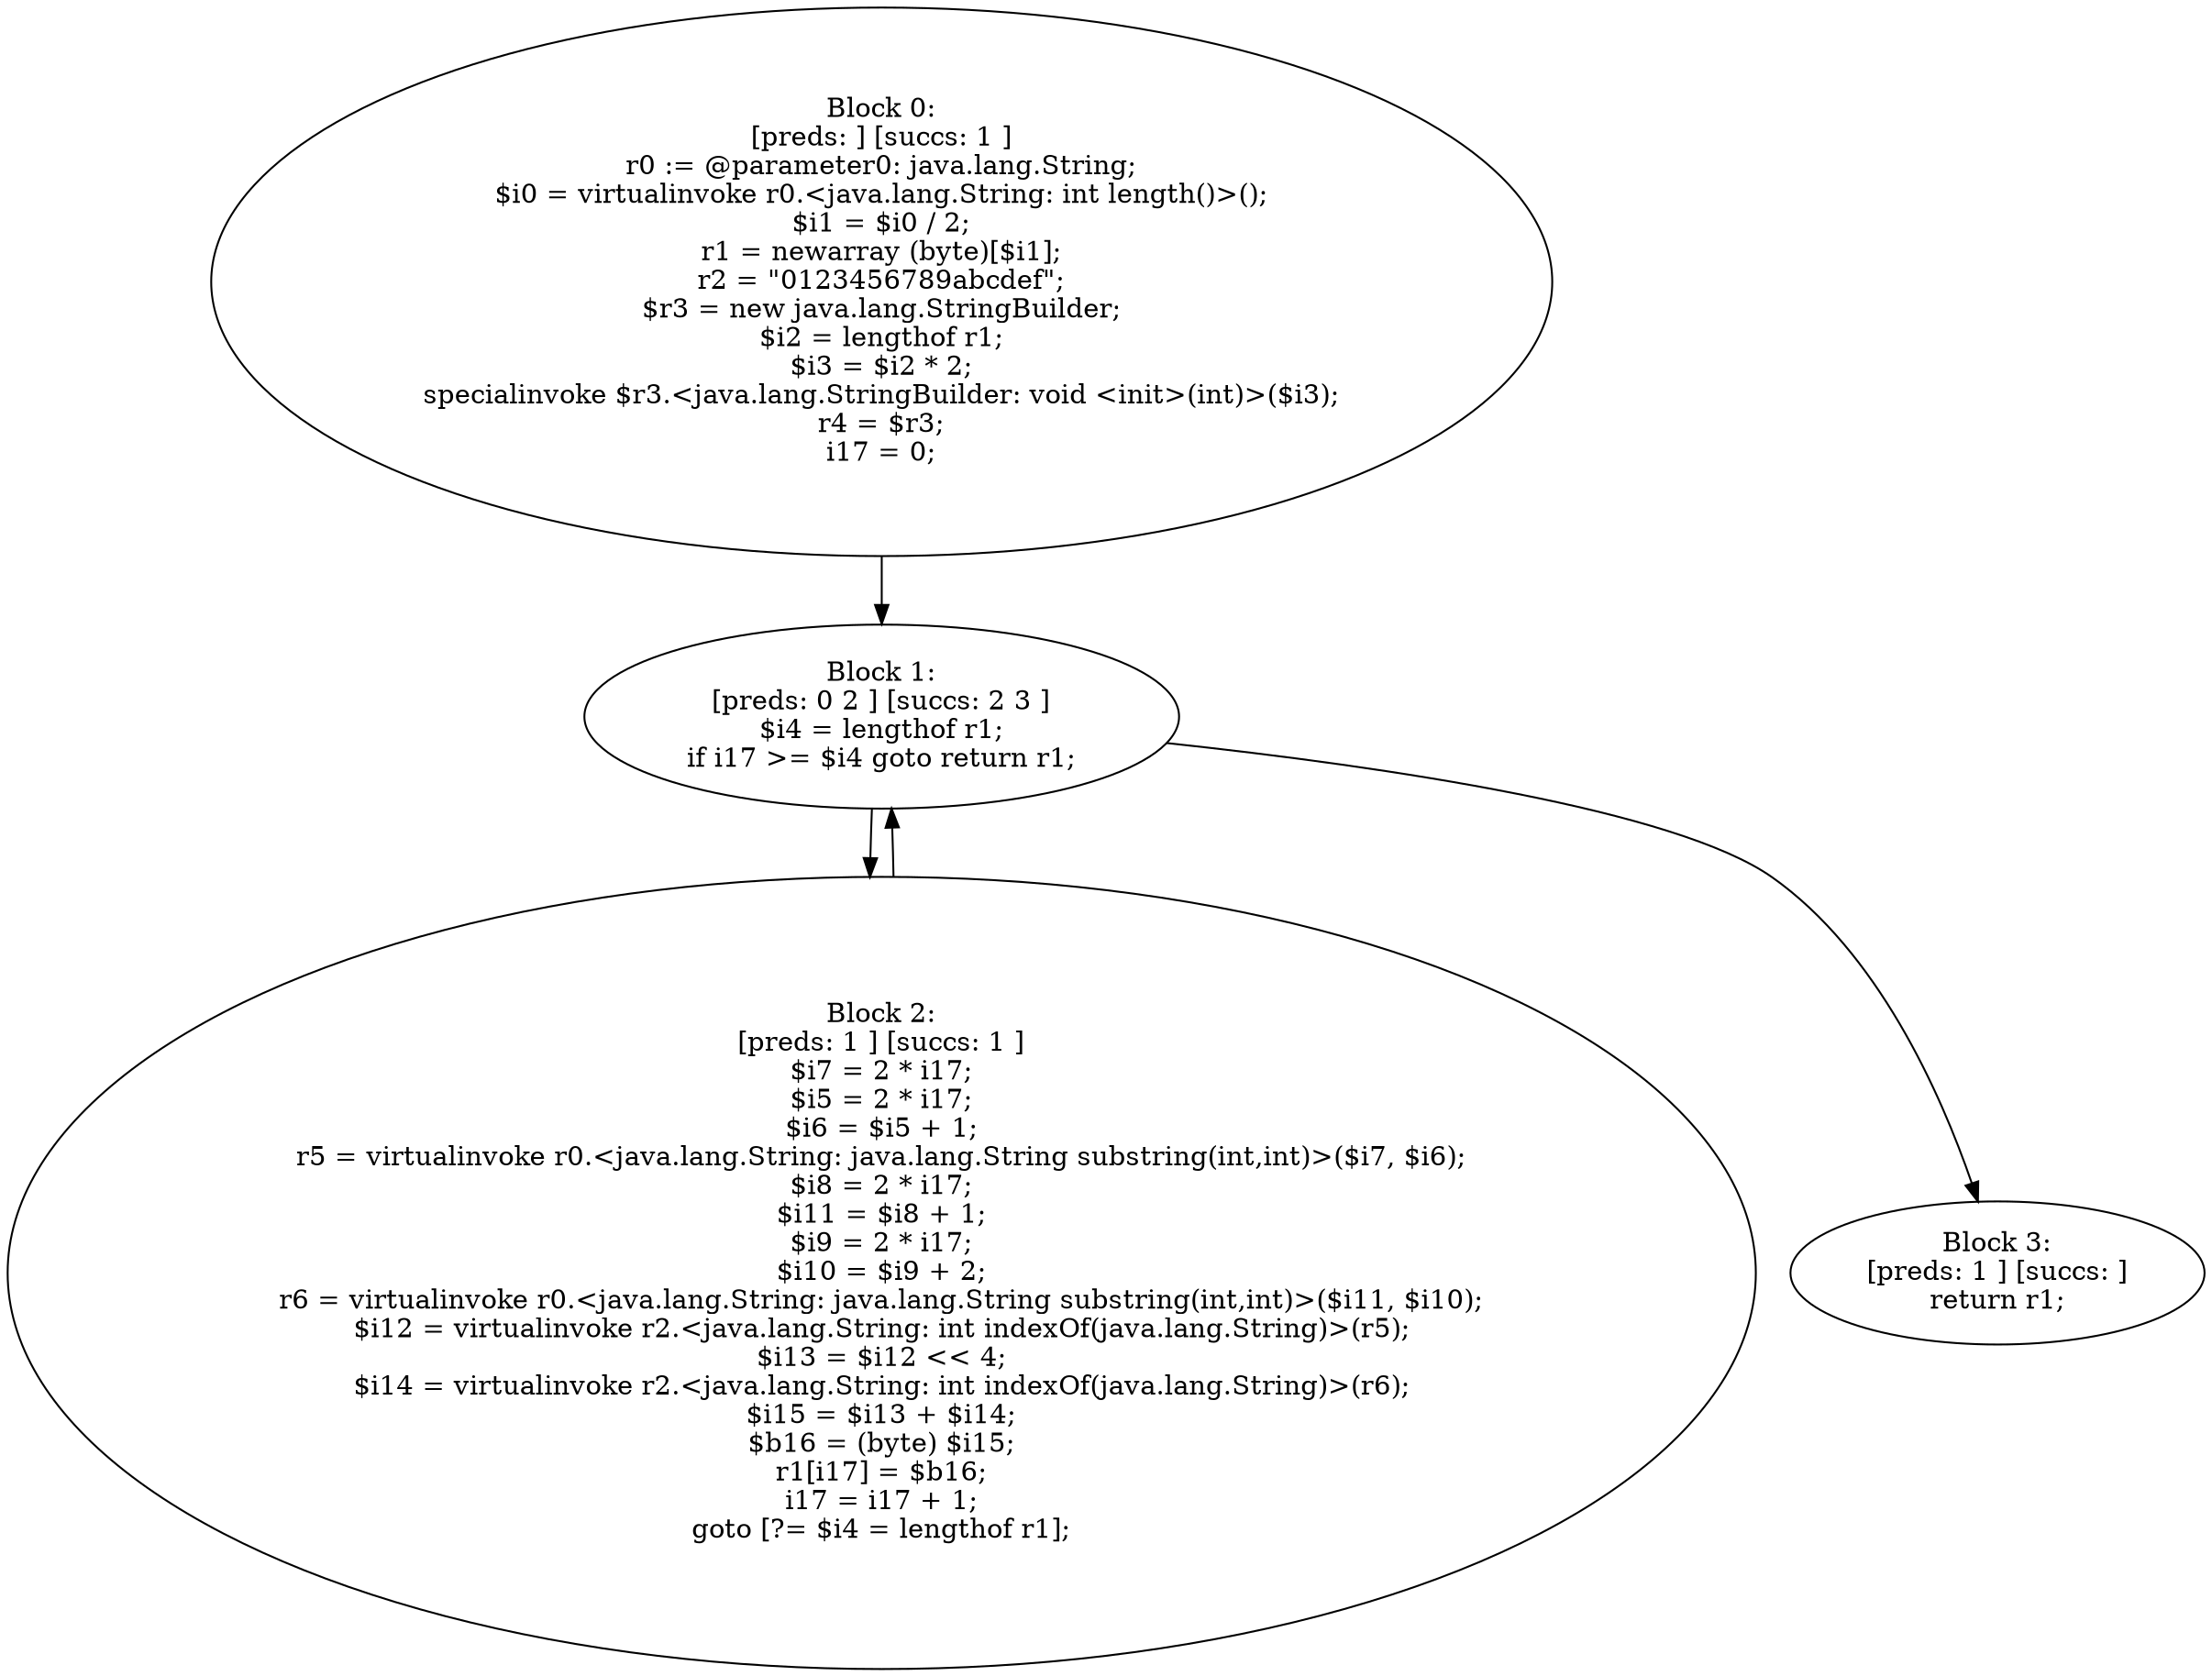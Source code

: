 digraph "unitGraph" {
    "Block 0:
[preds: ] [succs: 1 ]
r0 := @parameter0: java.lang.String;
$i0 = virtualinvoke r0.<java.lang.String: int length()>();
$i1 = $i0 / 2;
r1 = newarray (byte)[$i1];
r2 = \"0123456789abcdef\";
$r3 = new java.lang.StringBuilder;
$i2 = lengthof r1;
$i3 = $i2 * 2;
specialinvoke $r3.<java.lang.StringBuilder: void <init>(int)>($i3);
r4 = $r3;
i17 = 0;
"
    "Block 1:
[preds: 0 2 ] [succs: 2 3 ]
$i4 = lengthof r1;
if i17 >= $i4 goto return r1;
"
    "Block 2:
[preds: 1 ] [succs: 1 ]
$i7 = 2 * i17;
$i5 = 2 * i17;
$i6 = $i5 + 1;
r5 = virtualinvoke r0.<java.lang.String: java.lang.String substring(int,int)>($i7, $i6);
$i8 = 2 * i17;
$i11 = $i8 + 1;
$i9 = 2 * i17;
$i10 = $i9 + 2;
r6 = virtualinvoke r0.<java.lang.String: java.lang.String substring(int,int)>($i11, $i10);
$i12 = virtualinvoke r2.<java.lang.String: int indexOf(java.lang.String)>(r5);
$i13 = $i12 << 4;
$i14 = virtualinvoke r2.<java.lang.String: int indexOf(java.lang.String)>(r6);
$i15 = $i13 + $i14;
$b16 = (byte) $i15;
r1[i17] = $b16;
i17 = i17 + 1;
goto [?= $i4 = lengthof r1];
"
    "Block 3:
[preds: 1 ] [succs: ]
return r1;
"
    "Block 0:
[preds: ] [succs: 1 ]
r0 := @parameter0: java.lang.String;
$i0 = virtualinvoke r0.<java.lang.String: int length()>();
$i1 = $i0 / 2;
r1 = newarray (byte)[$i1];
r2 = \"0123456789abcdef\";
$r3 = new java.lang.StringBuilder;
$i2 = lengthof r1;
$i3 = $i2 * 2;
specialinvoke $r3.<java.lang.StringBuilder: void <init>(int)>($i3);
r4 = $r3;
i17 = 0;
"->"Block 1:
[preds: 0 2 ] [succs: 2 3 ]
$i4 = lengthof r1;
if i17 >= $i4 goto return r1;
";
    "Block 1:
[preds: 0 2 ] [succs: 2 3 ]
$i4 = lengthof r1;
if i17 >= $i4 goto return r1;
"->"Block 2:
[preds: 1 ] [succs: 1 ]
$i7 = 2 * i17;
$i5 = 2 * i17;
$i6 = $i5 + 1;
r5 = virtualinvoke r0.<java.lang.String: java.lang.String substring(int,int)>($i7, $i6);
$i8 = 2 * i17;
$i11 = $i8 + 1;
$i9 = 2 * i17;
$i10 = $i9 + 2;
r6 = virtualinvoke r0.<java.lang.String: java.lang.String substring(int,int)>($i11, $i10);
$i12 = virtualinvoke r2.<java.lang.String: int indexOf(java.lang.String)>(r5);
$i13 = $i12 << 4;
$i14 = virtualinvoke r2.<java.lang.String: int indexOf(java.lang.String)>(r6);
$i15 = $i13 + $i14;
$b16 = (byte) $i15;
r1[i17] = $b16;
i17 = i17 + 1;
goto [?= $i4 = lengthof r1];
";
    "Block 1:
[preds: 0 2 ] [succs: 2 3 ]
$i4 = lengthof r1;
if i17 >= $i4 goto return r1;
"->"Block 3:
[preds: 1 ] [succs: ]
return r1;
";
    "Block 2:
[preds: 1 ] [succs: 1 ]
$i7 = 2 * i17;
$i5 = 2 * i17;
$i6 = $i5 + 1;
r5 = virtualinvoke r0.<java.lang.String: java.lang.String substring(int,int)>($i7, $i6);
$i8 = 2 * i17;
$i11 = $i8 + 1;
$i9 = 2 * i17;
$i10 = $i9 + 2;
r6 = virtualinvoke r0.<java.lang.String: java.lang.String substring(int,int)>($i11, $i10);
$i12 = virtualinvoke r2.<java.lang.String: int indexOf(java.lang.String)>(r5);
$i13 = $i12 << 4;
$i14 = virtualinvoke r2.<java.lang.String: int indexOf(java.lang.String)>(r6);
$i15 = $i13 + $i14;
$b16 = (byte) $i15;
r1[i17] = $b16;
i17 = i17 + 1;
goto [?= $i4 = lengthof r1];
"->"Block 1:
[preds: 0 2 ] [succs: 2 3 ]
$i4 = lengthof r1;
if i17 >= $i4 goto return r1;
";
}
